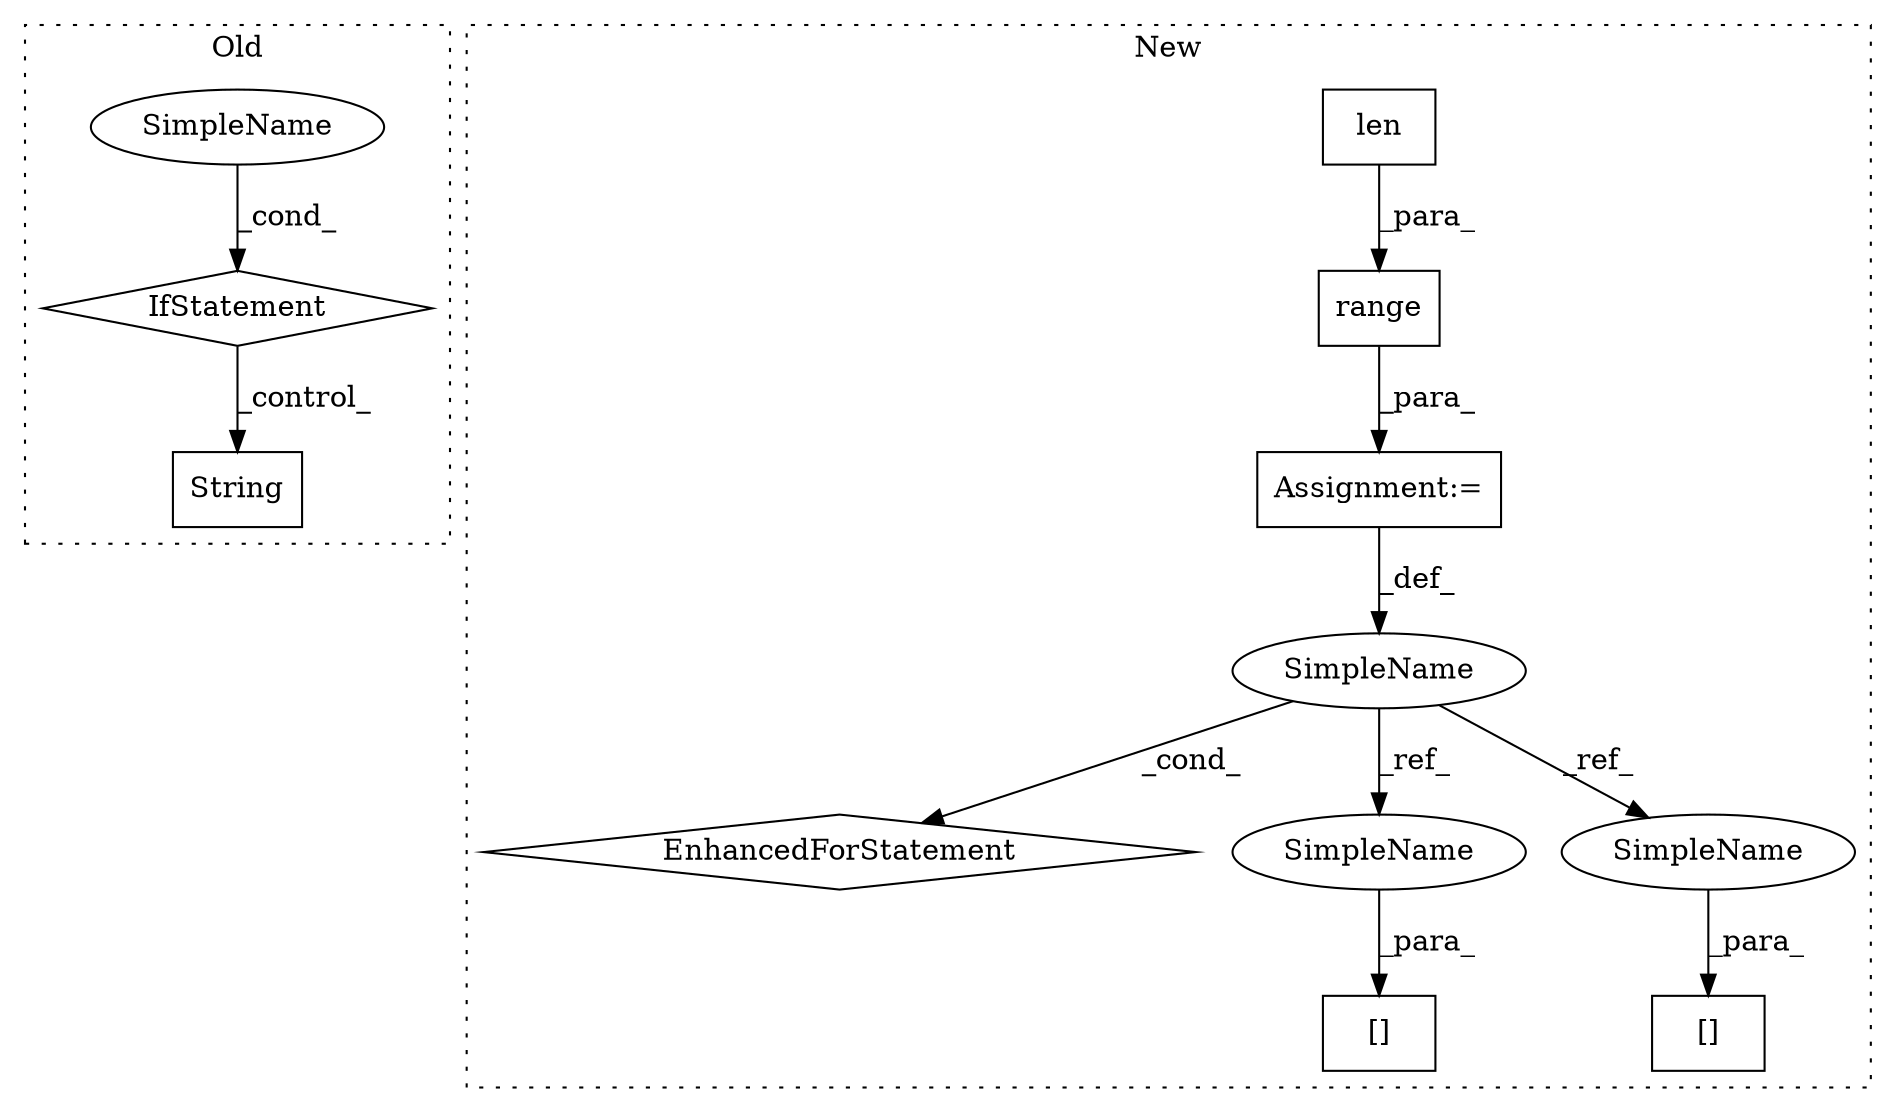 digraph G {
subgraph cluster0 {
1 [label="String" a="32" s="6717,6726" l="7,1" shape="box"];
7 [label="IfStatement" a="25" s="6791" l="29" shape="diamond"];
12 [label="SimpleName" a="42" s="6815" l="5" shape="ellipse"];
label = "Old";
style="dotted";
}
subgraph cluster1 {
2 [label="range" a="32" s="6867,6890" l="6,1" shape="box"];
3 [label="Assignment:=" a="7" s="6801,6891" l="57,2" shape="box"];
4 [label="len" a="32" s="6873,6889" l="4,1" shape="box"];
5 [label="EnhancedForStatement" a="70" s="6801,6891" l="57,2" shape="diamond"];
6 [label="[]" a="2" s="6912,6927" l="13,1" shape="box"];
8 [label="SimpleName" a="42" s="6862" l="2" shape="ellipse"];
9 [label="[]" a="2" s="6951,6966" l="13,1" shape="box"];
10 [label="SimpleName" a="42" s="6925" l="2" shape="ellipse"];
11 [label="SimpleName" a="42" s="6964" l="2" shape="ellipse"];
label = "New";
style="dotted";
}
2 -> 3 [label="_para_"];
3 -> 8 [label="_def_"];
4 -> 2 [label="_para_"];
7 -> 1 [label="_control_"];
8 -> 5 [label="_cond_"];
8 -> 10 [label="_ref_"];
8 -> 11 [label="_ref_"];
10 -> 6 [label="_para_"];
11 -> 9 [label="_para_"];
12 -> 7 [label="_cond_"];
}